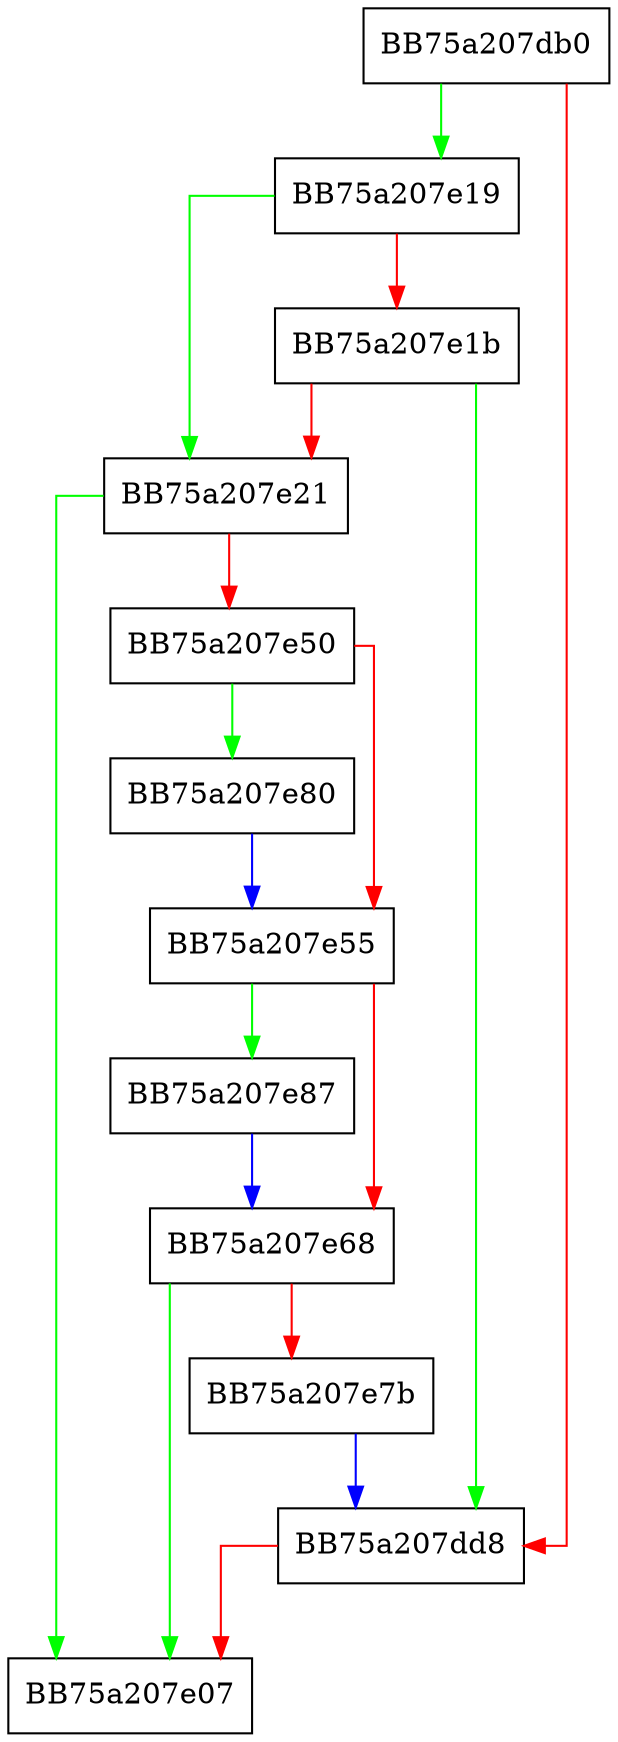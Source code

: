 digraph flush {
  node [shape="box"];
  graph [splines=ortho];
  BB75a207db0 -> BB75a207e19 [color="green"];
  BB75a207db0 -> BB75a207dd8 [color="red"];
  BB75a207dd8 -> BB75a207e07 [color="red"];
  BB75a207e19 -> BB75a207e21 [color="green"];
  BB75a207e19 -> BB75a207e1b [color="red"];
  BB75a207e1b -> BB75a207dd8 [color="green"];
  BB75a207e1b -> BB75a207e21 [color="red"];
  BB75a207e21 -> BB75a207e07 [color="green"];
  BB75a207e21 -> BB75a207e50 [color="red"];
  BB75a207e50 -> BB75a207e80 [color="green"];
  BB75a207e50 -> BB75a207e55 [color="red"];
  BB75a207e55 -> BB75a207e87 [color="green"];
  BB75a207e55 -> BB75a207e68 [color="red"];
  BB75a207e68 -> BB75a207e07 [color="green"];
  BB75a207e68 -> BB75a207e7b [color="red"];
  BB75a207e7b -> BB75a207dd8 [color="blue"];
  BB75a207e80 -> BB75a207e55 [color="blue"];
  BB75a207e87 -> BB75a207e68 [color="blue"];
}